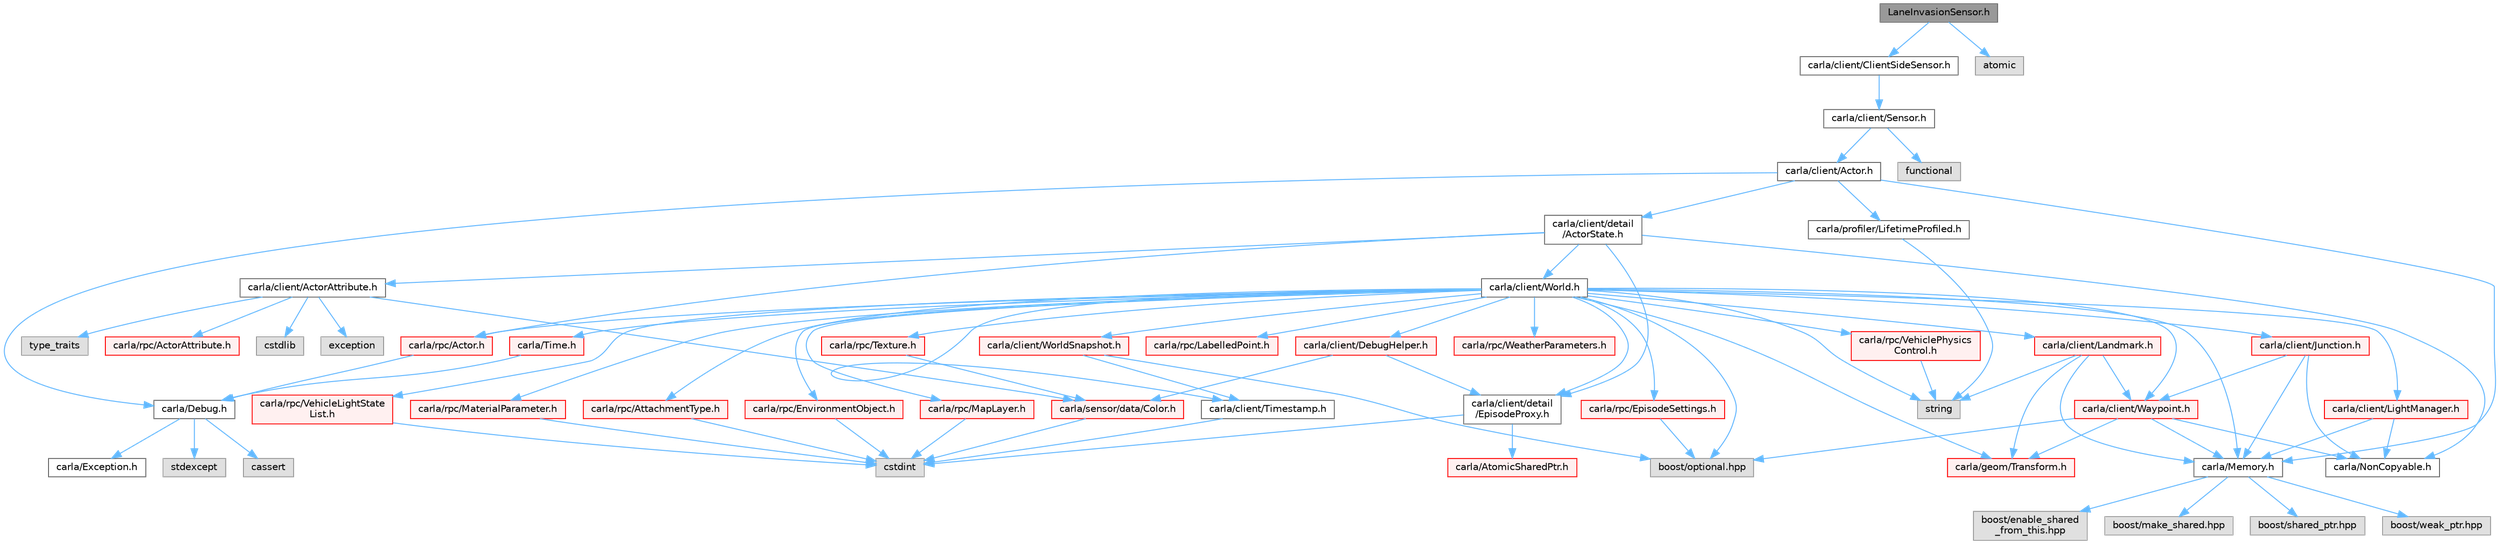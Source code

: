 digraph "LaneInvasionSensor.h"
{
 // INTERACTIVE_SVG=YES
 // LATEX_PDF_SIZE
  bgcolor="transparent";
  edge [fontname=Helvetica,fontsize=10,labelfontname=Helvetica,labelfontsize=10];
  node [fontname=Helvetica,fontsize=10,shape=box,height=0.2,width=0.4];
  Node1 [id="Node000001",label="LaneInvasionSensor.h",height=0.2,width=0.4,color="gray40", fillcolor="grey60", style="filled", fontcolor="black",tooltip=" "];
  Node1 -> Node2 [id="edge1_Node000001_Node000002",color="steelblue1",style="solid",tooltip=" "];
  Node2 [id="Node000002",label="carla/client/ClientSideSensor.h",height=0.2,width=0.4,color="grey40", fillcolor="white", style="filled",URL="$d0/d1d/ClientSideSensor_8h.html",tooltip=" "];
  Node2 -> Node3 [id="edge2_Node000002_Node000003",color="steelblue1",style="solid",tooltip=" "];
  Node3 [id="Node000003",label="carla/client/Sensor.h",height=0.2,width=0.4,color="grey40", fillcolor="white", style="filled",URL="$d8/d58/LibCarla_2source_2carla_2client_2Sensor_8h.html",tooltip=" "];
  Node3 -> Node4 [id="edge3_Node000003_Node000004",color="steelblue1",style="solid",tooltip=" "];
  Node4 [id="Node000004",label="carla/client/Actor.h",height=0.2,width=0.4,color="grey40", fillcolor="white", style="filled",URL="$da/d48/client_2Actor_8h.html",tooltip=" "];
  Node4 -> Node5 [id="edge4_Node000004_Node000005",color="steelblue1",style="solid",tooltip=" "];
  Node5 [id="Node000005",label="carla/Debug.h",height=0.2,width=0.4,color="grey40", fillcolor="white", style="filled",URL="$d4/deb/Debug_8h.html",tooltip=" "];
  Node5 -> Node6 [id="edge5_Node000005_Node000006",color="steelblue1",style="solid",tooltip=" "];
  Node6 [id="Node000006",label="carla/Exception.h",height=0.2,width=0.4,color="grey40", fillcolor="white", style="filled",URL="$d8/d8a/Exception_8h.html",tooltip=" "];
  Node5 -> Node7 [id="edge6_Node000005_Node000007",color="steelblue1",style="solid",tooltip=" "];
  Node7 [id="Node000007",label="stdexcept",height=0.2,width=0.4,color="grey60", fillcolor="#E0E0E0", style="filled",tooltip=" "];
  Node5 -> Node8 [id="edge7_Node000005_Node000008",color="steelblue1",style="solid",tooltip=" "];
  Node8 [id="Node000008",label="cassert",height=0.2,width=0.4,color="grey60", fillcolor="#E0E0E0", style="filled",tooltip=" "];
  Node4 -> Node9 [id="edge8_Node000004_Node000009",color="steelblue1",style="solid",tooltip=" "];
  Node9 [id="Node000009",label="carla/Memory.h",height=0.2,width=0.4,color="grey40", fillcolor="white", style="filled",URL="$de/d5c/Memory_8h.html",tooltip=" "];
  Node9 -> Node10 [id="edge9_Node000009_Node000010",color="steelblue1",style="solid",tooltip=" "];
  Node10 [id="Node000010",label="boost/enable_shared\l_from_this.hpp",height=0.2,width=0.4,color="grey60", fillcolor="#E0E0E0", style="filled",tooltip=" "];
  Node9 -> Node11 [id="edge10_Node000009_Node000011",color="steelblue1",style="solid",tooltip=" "];
  Node11 [id="Node000011",label="boost/make_shared.hpp",height=0.2,width=0.4,color="grey60", fillcolor="#E0E0E0", style="filled",tooltip=" "];
  Node9 -> Node12 [id="edge11_Node000009_Node000012",color="steelblue1",style="solid",tooltip=" "];
  Node12 [id="Node000012",label="boost/shared_ptr.hpp",height=0.2,width=0.4,color="grey60", fillcolor="#E0E0E0", style="filled",tooltip=" "];
  Node9 -> Node13 [id="edge12_Node000009_Node000013",color="steelblue1",style="solid",tooltip=" "];
  Node13 [id="Node000013",label="boost/weak_ptr.hpp",height=0.2,width=0.4,color="grey60", fillcolor="#E0E0E0", style="filled",tooltip=" "];
  Node4 -> Node14 [id="edge13_Node000004_Node000014",color="steelblue1",style="solid",tooltip=" "];
  Node14 [id="Node000014",label="carla/client/detail\l/ActorState.h",height=0.2,width=0.4,color="grey40", fillcolor="white", style="filled",URL="$d4/d22/client_2detail_2ActorState_8h.html",tooltip=" "];
  Node14 -> Node15 [id="edge14_Node000014_Node000015",color="steelblue1",style="solid",tooltip=" "];
  Node15 [id="Node000015",label="carla/NonCopyable.h",height=0.2,width=0.4,color="grey40", fillcolor="white", style="filled",URL="$d4/dd8/LibCarla_2source_2carla_2NonCopyable_8h.html",tooltip=" "];
  Node14 -> Node16 [id="edge15_Node000014_Node000016",color="steelblue1",style="solid",tooltip=" "];
  Node16 [id="Node000016",label="carla/client/World.h",height=0.2,width=0.4,color="grey40", fillcolor="white", style="filled",URL="$dd/d5b/World_8h.html",tooltip=" "];
  Node16 -> Node9 [id="edge16_Node000016_Node000009",color="steelblue1",style="solid",tooltip=" "];
  Node16 -> Node17 [id="edge17_Node000016_Node000017",color="steelblue1",style="solid",tooltip=" "];
  Node17 [id="Node000017",label="carla/Time.h",height=0.2,width=0.4,color="red", fillcolor="#FFF0F0", style="filled",URL="$d2/d33/Time_8h.html",tooltip=" "];
  Node17 -> Node5 [id="edge18_Node000017_Node000005",color="steelblue1",style="solid",tooltip=" "];
  Node16 -> Node20 [id="edge19_Node000016_Node000020",color="steelblue1",style="solid",tooltip=" "];
  Node20 [id="Node000020",label="carla/client/DebugHelper.h",height=0.2,width=0.4,color="red", fillcolor="#FFF0F0", style="filled",URL="$d1/dbe/DebugHelper_8h.html",tooltip=" "];
  Node20 -> Node21 [id="edge20_Node000020_Node000021",color="steelblue1",style="solid",tooltip=" "];
  Node21 [id="Node000021",label="carla/client/detail\l/EpisodeProxy.h",height=0.2,width=0.4,color="grey40", fillcolor="white", style="filled",URL="$dc/dc2/EpisodeProxy_8h.html",tooltip=" "];
  Node21 -> Node22 [id="edge21_Node000021_Node000022",color="steelblue1",style="solid",tooltip=" "];
  Node22 [id="Node000022",label="carla/AtomicSharedPtr.h",height=0.2,width=0.4,color="red", fillcolor="#FFF0F0", style="filled",URL="$df/de2/AtomicSharedPtr_8h.html",tooltip=" "];
  Node21 -> Node24 [id="edge22_Node000021_Node000024",color="steelblue1",style="solid",tooltip=" "];
  Node24 [id="Node000024",label="cstdint",height=0.2,width=0.4,color="grey60", fillcolor="#E0E0E0", style="filled",tooltip=" "];
  Node20 -> Node55 [id="edge23_Node000020_Node000055",color="steelblue1",style="solid",tooltip=" "];
  Node55 [id="Node000055",label="carla/sensor/data/Color.h",height=0.2,width=0.4,color="red", fillcolor="#FFF0F0", style="filled",URL="$db/d51/sensor_2data_2Color_8h.html",tooltip=" "];
  Node55 -> Node24 [id="edge24_Node000055_Node000024",color="steelblue1",style="solid",tooltip=" "];
  Node16 -> Node59 [id="edge25_Node000016_Node000059",color="steelblue1",style="solid",tooltip=" "];
  Node59 [id="Node000059",label="carla/client/Landmark.h",height=0.2,width=0.4,color="red", fillcolor="#FFF0F0", style="filled",URL="$db/d18/Landmark_8h.html",tooltip=" "];
  Node59 -> Node9 [id="edge26_Node000059_Node000009",color="steelblue1",style="solid",tooltip=" "];
  Node59 -> Node60 [id="edge27_Node000059_Node000060",color="steelblue1",style="solid",tooltip=" "];
  Node60 [id="Node000060",label="carla/client/Waypoint.h",height=0.2,width=0.4,color="red", fillcolor="#FFF0F0", style="filled",URL="$d0/d47/client_2Waypoint_8h.html",tooltip=" "];
  Node60 -> Node9 [id="edge28_Node000060_Node000009",color="steelblue1",style="solid",tooltip=" "];
  Node60 -> Node15 [id="edge29_Node000060_Node000015",color="steelblue1",style="solid",tooltip=" "];
  Node60 -> Node35 [id="edge30_Node000060_Node000035",color="steelblue1",style="solid",tooltip=" "];
  Node35 [id="Node000035",label="carla/geom/Transform.h",height=0.2,width=0.4,color="red", fillcolor="#FFF0F0", style="filled",URL="$de/d17/geom_2Transform_8h.html",tooltip=" "];
  Node60 -> Node83 [id="edge31_Node000060_Node000083",color="steelblue1",style="solid",tooltip=" "];
  Node83 [id="Node000083",label="boost/optional.hpp",height=0.2,width=0.4,color="grey60", fillcolor="#E0E0E0", style="filled",tooltip=" "];
  Node59 -> Node35 [id="edge32_Node000059_Node000035",color="steelblue1",style="solid",tooltip=" "];
  Node59 -> Node62 [id="edge33_Node000059_Node000062",color="steelblue1",style="solid",tooltip=" "];
  Node62 [id="Node000062",label="string",height=0.2,width=0.4,color="grey60", fillcolor="#E0E0E0", style="filled",tooltip=" "];
  Node16 -> Node60 [id="edge34_Node000016_Node000060",color="steelblue1",style="solid",tooltip=" "];
  Node16 -> Node87 [id="edge35_Node000016_Node000087",color="steelblue1",style="solid",tooltip=" "];
  Node87 [id="Node000087",label="carla/client/Junction.h",height=0.2,width=0.4,color="red", fillcolor="#FFF0F0", style="filled",URL="$dd/d55/client_2Junction_8h.html",tooltip=" "];
  Node87 -> Node9 [id="edge36_Node000087_Node000009",color="steelblue1",style="solid",tooltip=" "];
  Node87 -> Node15 [id="edge37_Node000087_Node000015",color="steelblue1",style="solid",tooltip=" "];
  Node87 -> Node60 [id="edge38_Node000087_Node000060",color="steelblue1",style="solid",tooltip=" "];
  Node16 -> Node91 [id="edge39_Node000016_Node000091",color="steelblue1",style="solid",tooltip=" "];
  Node91 [id="Node000091",label="carla/client/LightManager.h",height=0.2,width=0.4,color="red", fillcolor="#FFF0F0", style="filled",URL="$dd/d9a/LightManager_8h.html",tooltip=" "];
  Node91 -> Node9 [id="edge40_Node000091_Node000009",color="steelblue1",style="solid",tooltip=" "];
  Node91 -> Node15 [id="edge41_Node000091_Node000015",color="steelblue1",style="solid",tooltip=" "];
  Node16 -> Node98 [id="edge42_Node000016_Node000098",color="steelblue1",style="solid",tooltip=" "];
  Node98 [id="Node000098",label="carla/client/Timestamp.h",height=0.2,width=0.4,color="grey40", fillcolor="white", style="filled",URL="$d7/d66/Timestamp_8h.html",tooltip=" "];
  Node98 -> Node24 [id="edge43_Node000098_Node000024",color="steelblue1",style="solid",tooltip=" "];
  Node16 -> Node99 [id="edge44_Node000016_Node000099",color="steelblue1",style="solid",tooltip=" "];
  Node99 [id="Node000099",label="carla/client/WorldSnapshot.h",height=0.2,width=0.4,color="red", fillcolor="#FFF0F0", style="filled",URL="$df/d11/WorldSnapshot_8h.html",tooltip=" "];
  Node99 -> Node98 [id="edge45_Node000099_Node000098",color="steelblue1",style="solid",tooltip=" "];
  Node99 -> Node83 [id="edge46_Node000099_Node000083",color="steelblue1",style="solid",tooltip=" "];
  Node16 -> Node21 [id="edge47_Node000016_Node000021",color="steelblue1",style="solid",tooltip=" "];
  Node16 -> Node35 [id="edge48_Node000016_Node000035",color="steelblue1",style="solid",tooltip=" "];
  Node16 -> Node128 [id="edge49_Node000016_Node000128",color="steelblue1",style="solid",tooltip=" "];
  Node128 [id="Node000128",label="carla/rpc/Actor.h",height=0.2,width=0.4,color="red", fillcolor="#FFF0F0", style="filled",URL="$d8/d73/rpc_2Actor_8h.html",tooltip=" "];
  Node128 -> Node5 [id="edge50_Node000128_Node000005",color="steelblue1",style="solid",tooltip=" "];
  Node16 -> Node146 [id="edge51_Node000016_Node000146",color="steelblue1",style="solid",tooltip=" "];
  Node146 [id="Node000146",label="carla/rpc/AttachmentType.h",height=0.2,width=0.4,color="red", fillcolor="#FFF0F0", style="filled",URL="$d9/df7/AttachmentType_8h.html",tooltip=" "];
  Node146 -> Node24 [id="edge52_Node000146_Node000024",color="steelblue1",style="solid",tooltip=" "];
  Node16 -> Node147 [id="edge53_Node000016_Node000147",color="steelblue1",style="solid",tooltip=" "];
  Node147 [id="Node000147",label="carla/rpc/EpisodeSettings.h",height=0.2,width=0.4,color="red", fillcolor="#FFF0F0", style="filled",URL="$db/df7/LibCarla_2source_2carla_2rpc_2EpisodeSettings_8h.html",tooltip=" "];
  Node147 -> Node83 [id="edge54_Node000147_Node000083",color="steelblue1",style="solid",tooltip=" "];
  Node16 -> Node152 [id="edge55_Node000016_Node000152",color="steelblue1",style="solid",tooltip=" "];
  Node152 [id="Node000152",label="carla/rpc/EnvironmentObject.h",height=0.2,width=0.4,color="red", fillcolor="#FFF0F0", style="filled",URL="$de/d10/LibCarla_2source_2carla_2rpc_2EnvironmentObject_8h.html",tooltip=" "];
  Node152 -> Node24 [id="edge56_Node000152_Node000024",color="steelblue1",style="solid",tooltip=" "];
  Node16 -> Node154 [id="edge57_Node000016_Node000154",color="steelblue1",style="solid",tooltip=" "];
  Node154 [id="Node000154",label="carla/rpc/LabelledPoint.h",height=0.2,width=0.4,color="red", fillcolor="#FFF0F0", style="filled",URL="$d2/dd4/LabelledPoint_8h.html",tooltip=" "];
  Node16 -> Node156 [id="edge58_Node000016_Node000156",color="steelblue1",style="solid",tooltip=" "];
  Node156 [id="Node000156",label="carla/rpc/MapLayer.h",height=0.2,width=0.4,color="red", fillcolor="#FFF0F0", style="filled",URL="$d0/dc2/MapLayer_8h.html",tooltip=" "];
  Node156 -> Node24 [id="edge59_Node000156_Node000024",color="steelblue1",style="solid",tooltip=" "];
  Node16 -> Node157 [id="edge60_Node000016_Node000157",color="steelblue1",style="solid",tooltip=" "];
  Node157 [id="Node000157",label="carla/rpc/VehiclePhysics\lControl.h",height=0.2,width=0.4,color="red", fillcolor="#FFF0F0", style="filled",URL="$d1/d8e/LibCarla_2source_2carla_2rpc_2VehiclePhysicsControl_8h.html",tooltip=" "];
  Node157 -> Node62 [id="edge61_Node000157_Node000062",color="steelblue1",style="solid",tooltip=" "];
  Node16 -> Node164 [id="edge62_Node000016_Node000164",color="steelblue1",style="solid",tooltip=" "];
  Node164 [id="Node000164",label="carla/rpc/WeatherParameters.h",height=0.2,width=0.4,color="red", fillcolor="#FFF0F0", style="filled",URL="$da/d0c/LibCarla_2source_2carla_2rpc_2WeatherParameters_8h.html",tooltip=" "];
  Node16 -> Node167 [id="edge63_Node000016_Node000167",color="steelblue1",style="solid",tooltip=" "];
  Node167 [id="Node000167",label="carla/rpc/VehicleLightState\lList.h",height=0.2,width=0.4,color="red", fillcolor="#FFF0F0", style="filled",URL="$d8/d09/VehicleLightStateList_8h.html",tooltip=" "];
  Node167 -> Node24 [id="edge64_Node000167_Node000024",color="steelblue1",style="solid",tooltip=" "];
  Node16 -> Node171 [id="edge65_Node000016_Node000171",color="steelblue1",style="solid",tooltip=" "];
  Node171 [id="Node000171",label="carla/rpc/Texture.h",height=0.2,width=0.4,color="red", fillcolor="#FFF0F0", style="filled",URL="$d9/dbf/Texture_8h.html",tooltip=" "];
  Node171 -> Node55 [id="edge66_Node000171_Node000055",color="steelblue1",style="solid",tooltip=" "];
  Node16 -> Node172 [id="edge67_Node000016_Node000172",color="steelblue1",style="solid",tooltip=" "];
  Node172 [id="Node000172",label="carla/rpc/MaterialParameter.h",height=0.2,width=0.4,color="red", fillcolor="#FFF0F0", style="filled",URL="$d7/d10/MaterialParameter_8h.html",tooltip=" "];
  Node172 -> Node24 [id="edge68_Node000172_Node000024",color="steelblue1",style="solid",tooltip=" "];
  Node16 -> Node62 [id="edge69_Node000016_Node000062",color="steelblue1",style="solid",tooltip=" "];
  Node16 -> Node83 [id="edge70_Node000016_Node000083",color="steelblue1",style="solid",tooltip=" "];
  Node14 -> Node173 [id="edge71_Node000014_Node000173",color="steelblue1",style="solid",tooltip=" "];
  Node173 [id="Node000173",label="carla/client/ActorAttribute.h",height=0.2,width=0.4,color="grey40", fillcolor="white", style="filled",URL="$d1/d5d/LibCarla_2source_2carla_2client_2ActorAttribute_8h.html",tooltip=" "];
  Node173 -> Node130 [id="edge72_Node000173_Node000130",color="steelblue1",style="solid",tooltip=" "];
  Node130 [id="Node000130",label="carla/rpc/ActorAttribute.h",height=0.2,width=0.4,color="red", fillcolor="#FFF0F0", style="filled",URL="$d2/dc4/LibCarla_2source_2carla_2rpc_2ActorAttribute_8h.html",tooltip=" "];
  Node173 -> Node55 [id="edge73_Node000173_Node000055",color="steelblue1",style="solid",tooltip=" "];
  Node173 -> Node174 [id="edge74_Node000173_Node000174",color="steelblue1",style="solid",tooltip=" "];
  Node174 [id="Node000174",label="cstdlib",height=0.2,width=0.4,color="grey60", fillcolor="#E0E0E0", style="filled",tooltip=" "];
  Node173 -> Node97 [id="edge75_Node000173_Node000097",color="steelblue1",style="solid",tooltip=" "];
  Node97 [id="Node000097",label="exception",height=0.2,width=0.4,color="grey60", fillcolor="#E0E0E0", style="filled",tooltip=" "];
  Node173 -> Node33 [id="edge76_Node000173_Node000033",color="steelblue1",style="solid",tooltip=" "];
  Node33 [id="Node000033",label="type_traits",height=0.2,width=0.4,color="grey60", fillcolor="#E0E0E0", style="filled",tooltip=" "];
  Node14 -> Node21 [id="edge77_Node000014_Node000021",color="steelblue1",style="solid",tooltip=" "];
  Node14 -> Node128 [id="edge78_Node000014_Node000128",color="steelblue1",style="solid",tooltip=" "];
  Node4 -> Node175 [id="edge79_Node000004_Node000175",color="steelblue1",style="solid",tooltip=" "];
  Node175 [id="Node000175",label="carla/profiler/LifetimeProfiled.h",height=0.2,width=0.4,color="grey40", fillcolor="white", style="filled",URL="$d9/dc4/LifetimeProfiled_8h.html",tooltip=" "];
  Node175 -> Node62 [id="edge80_Node000175_Node000062",color="steelblue1",style="solid",tooltip=" "];
  Node3 -> Node71 [id="edge81_Node000003_Node000071",color="steelblue1",style="solid",tooltip=" "];
  Node71 [id="Node000071",label="functional",height=0.2,width=0.4,color="grey60", fillcolor="#E0E0E0", style="filled",tooltip=" "];
  Node1 -> Node141 [id="edge82_Node000001_Node000141",color="steelblue1",style="solid",tooltip=" "];
  Node141 [id="Node000141",label="atomic",height=0.2,width=0.4,color="grey60", fillcolor="#E0E0E0", style="filled",tooltip=" "];
}
